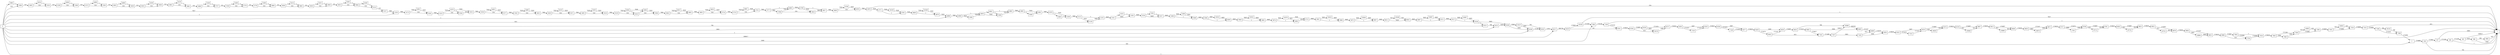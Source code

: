 digraph {
	graph [rankdir=LR]
	node [shape=rectangle]
	2 -> 226 [label=274668]
	226 -> 227 [label=273903]
	226 -> 1 [label=765]
	227 -> 1 [label=2663]
	227 -> 265 [label=271240]
	265 -> 1 [label=1]
	265 -> 292 [label=271239]
	292 -> 1 [label=268817]
	292 -> 298 [label=2422]
	298 -> 1 [label=1840]
	298 -> 1982 [label=582]
	1982 -> 1 [label=582]
	2464 -> 2485 [label=325]
	2485 -> 2535 [label=324]
	2485 -> 4014 [label=1]
	2535 -> 2539 [label=325]
	2539 -> 2566 [label=324]
	2539 -> 4040 [label=1]
	2566 -> 2572 [label=325]
	2572 -> 2593 [label=324]
	2572 -> 4060 [label=1]
	2593 -> 2605 [label=325]
	2605 -> 2626 [label=324]
	2605 -> 4080 [label=1]
	2626 -> 2635 [label=325]
	2635 -> 2656 [label=324]
	2635 -> 4100 [label=1]
	2656 -> 2661 [label=325]
	2661 -> 2682 [label=324]
	2661 -> 4120 [label=1]
	2682 -> 2698 [label=325]
	2698 -> 2727 [label=324]
	2698 -> 4148 [label=1]
	2727 -> 2749 [label=325]
	2749 -> 2770 [label=324]
	2749 -> 4168 [label=1]
	2770 -> 2779 [label=325]
	2779 -> 2800 [label=324]
	2779 -> 4188 [label=1]
	2800 -> 2836 [label=325]
	2836 -> 2863 [label=324]
	2836 -> 4214 [label=1]
	2863 -> 2920 [label=325]
	2920 -> 2959 [label=324]
	2920 -> 4252 [label=1]
	2959 -> 3032 [label=325]
	3032 -> 3064 [label=324]
	3032 -> 4283 [label=1]
	3064 -> 3122 [label=324]
	3064 -> 4340 [label=1]
	3122 -> 3137 [label=325]
	3137 -> 3156 [label=7982]
	3156 -> 3173 [label=7983]
	3173 -> 3195 [label=324]
	3173 -> 4361 [label=7659]
	3195 -> 3223 [label=7983]
	3223 -> 3244 [label=324]
	3223 -> 4370 [label=7659]
	3244 -> 3253 [label=325]
	3253 -> 3256 [label=7983]
	3256 -> 3277 [label=324]
	3256 -> 4401 [label=7659]
	3277 -> 3342 [label=7983]
	3342 -> 3432 [label=324]
	3342 -> 4490 [label=7659]
	3432 -> 3450 [label=7983]
	3450 -> 3471 [label=324]
	3450 -> 4510 [label=7659]
	3471 -> 3495 [label=7983]
	3495 -> 3516 [label=324]
	3495 -> 4530 [label=7659]
	3516 -> 3519 [label=7983]
	3519 -> 3555 [label=324]
	3519 -> 4564 [label=7659]
	3555 -> 3584 [label=324]
	3555 -> 4584 [label=1]
	3584 -> 3642 [label=7983]
	3642 -> 3663 [label=324]
	3642 -> 4613 [label=7659]
	3663 -> 3693 [label=7983]
	3693 -> 3714 [label=324]
	3693 -> 4633 [label=7659]
	3714 -> 3723 [label=7983]
	3723 -> 3752 [label=324]
	3723 -> 4661 [label=7659]
	3752 -> 3777 [label=7983]
	3777 -> 3786 [label=7982]
	3777 -> 4682 [label=1]
	3786 -> 3818 [label=324]
	3786 -> 4682 [label=7658]
	3818 -> 3837 [label=7982]
	3837 -> 3849 [label=7983]
	3849 -> 3876 [label=324]
	3849 -> 4746 [label=7659]
	3876 -> 3879 [label=7983]
	3879 -> 1 [label=324]
	3879 -> 4771 [label=7659]
	3965 -> 2464 [label=1]
	4014 -> 2535 [label=1]
	4040 -> 2566 [label=1]
	4060 -> 2593 [label=1]
	4080 -> 2626 [label=1]
	4100 -> 2656 [label=1]
	4120 -> 2682 [label=1]
	4148 -> 2727 [label=1]
	4168 -> 2770 [label=1]
	4188 -> 2800 [label=1]
	4214 -> 2863 [label=1]
	4252 -> 2959 [label=1]
	4283 -> 3064 [label=1]
	4340 -> 3122 [label=1]
	4361 -> 3195 [label=7659]
	4370 -> 3244 [label=1]
	4370 -> 3253 [label=7658]
	4401 -> 3277 [label=7659]
	4490 -> 3432 [label=7659]
	4510 -> 3471 [label=7659]
	4530 -> 3516 [label=7659]
	4564 -> 3555 [label=1]
	4564 -> 4584 [label=7658]
	4584 -> 3584 [label=7659]
	4613 -> 3663 [label=7659]
	4633 -> 3714 [label=7659]
	4661 -> 3752 [label=7659]
	4682 -> 4700 [label=7659]
	4700 -> 3837 [label=1]
	4700 -> 3818 [label=7658]
	4746 -> 3876 [label=7659]
	4771 -> 4792 [label=1]
	4771 -> 10229 [label=7658]
	4792 -> 4849 [label=7659]
	4849 -> 4870 [label=1]
	4849 -> 10249 [label=7658]
	4870 -> 4896 [label=7659]
	4896 -> 4908 [label=7660]
	4908 -> 4929 [label=1]
	4908 -> 5360 [label=7659]
	4929 -> 4941 [label=2]
	4929 -> 5369 [label=7658]
	4941 -> 4962 [label=1]
	4941 -> 5369 [label=1]
	4962 -> 4992 [label=7660]
	4992 -> 5061 [label=7659]
	4992 -> 5448 [label=1]
	5061 -> 5070 [label=7660]
	5070 -> 5106 [label=7659]
	5070 -> 5483 [label=1]
	5106 -> 5112 [label=7660]
	5112 -> 5128 [label=7659]
	5112 -> 5133 [label=1]
	5128 -> 5133 [label=8482]
	5133 -> 5141 [label=8483]
	5141 -> 5162 [label=8482]
	5141 -> 5523 [label=1]
	5162 -> 5234 [label=8483]
	5234 -> 5257 [label=8482]
	5234 -> 5545 [label=1]
	5257 -> 5308 [label=8483]
	5308 -> 5309 [label=8482]
	5308 -> 5566 [label=1]
	5309 -> 1 [label=1]
	5309 -> 5566 [label=8481]
	5360 -> 4929 [label=7659]
	5369 -> 4962 [label=7659]
	5448 -> 5061 [label=1]
	5483 -> 5106 [label=1]
	5523 -> 5162 [label=1]
	5545 -> 5257 [label=1]
	5566 -> 5584 [label=8482]
	5584 -> 5629 [label=1]
	5584 -> 10332 [label=8481]
	5629 -> 5644 [label=8482]
	5644 -> 5665 [label=1]
	5644 -> 10352 [label=8481]
	5665 -> 5674 [label=8482]
	5674 -> 5695 [label=1]
	5674 -> 10370 [label=8481]
	5695 -> 5713 [label=824]
	5713 -> 5947 [label=8482]
	5947 -> 5968 [label=1]
	5947 -> 10410 [label=8481]
	5968 -> 5972 [label=8482]
	5972 -> 6007 [label=1]
	5972 -> 10444 [label=8481]
	6007 -> 6011 [label=8482]
	6011 -> 6032 [label=7659]
	6011 -> 10548 [label=823]
	6032 -> 6097 [label=8482]
	6097 -> 6121 [label=1]
	6097 -> 10467 [label=8481]
	6121 -> 6127 [label=8482]
	6127 -> 6148 [label=1]
	6127 -> 10487 [label=8481]
	6148 -> 6151 [label=1]
	6148 -> 6169 [label=8481]
	6151 -> 6152 [label=766]
	6152 -> 6169 [label=3429]
	6169 -> 6190 [label=2664]
	6169 -> 10137 [label=9246]
	6190 -> 6192 [label=11146]
	6192 -> 6217 [label=11911]
	6217 -> 6220 [label=280728]
	6220 -> 10526 [label=279961]
	6220 -> 6241 [label=767]
	6241 -> 6244 [label=274910]
	6244 -> 6250 [label=274087]
	6244 -> 10570 [label=823]
	6250 -> 6271 [label=271424]
	6250 -> 10570 [label=2663]
	6271 -> 6295 [label=274910]
	6295 -> 6316 [label=3487]
	6295 -> 7120 [label=271423]
	6316 -> 6356 [label=274910]
	6356 -> 6377 [label=3487]
	6356 -> 7140 [label=271423]
	6377 -> 6429 [label=274910]
	6429 -> 6442 [label=273070]
	6429 -> 6450 [label=1840]
	6442 -> 6450 [label=272247]
	6442 -> 7161 [label=823]
	6450 -> 6454 [label=274087]
	6454 -> 6462 [label=273321]
	6454 -> 10088 [label=766]
	6462 -> 7161 [label=270657]
	6462 -> 6483 [label=2664]
	6483 -> 6490 [label=272247]
	6490 -> 6505 [label=273070]
	6505 -> 6532 [label=274910]
	6532 -> 6553 [label=3487]
	6532 -> 7222 [label=271423]
	6553 -> 6574 [label=274087]
	6553 -> 10620 [label=823]
	6574 -> 6578 [label=274910]
	6578 -> 6607 [label=274087]
	6578 -> 10648 [label=823]
	6607 -> 6613 [label=274910]
	6613 -> 6646 [label=274087]
	6613 -> 10680 [label=823]
	6646 -> 6650 [label=274910]
	6650 -> 6671 [label=272247]
	6650 -> 10874 [label=2663]
	6671 -> 6727 [label=274910]
	6727 -> 6748 [label=273070]
	6727 -> 7242 [label=1840]
	6748 -> 6781 [label=274087]
	6748 -> 10712 [label=823]
	6781 -> 6832 [label=274910]
	6832 -> 6853 [label=274087]
	6832 -> 10732 [label=823]
	6853 -> 6855 [label=274910]
	6855 -> 6876 [label=274087]
	6855 -> 10752 [label=823]
	6876 -> 6904 [label=274910]
	6904 -> 6925 [label=272247]
	6904 -> 10894 [label=2663]
	6925 -> 6988 [label=274910]
	6988 -> 7003 [label=274087]
	6988 -> 7254 [label=823]
	7003 -> 7024 [label=1]
	7003 -> 7254 [label=274086]
	7024 -> 7063 [label=274910]
	7063 -> 7082 [label=2664]
	7063 -> 7264 [label=272246]
	7082 -> 1 [label=1]
	7082 -> 7264 [label=2663]
	7083 -> 7100 [label=274144]
	7100 -> 6241 [label=274143]
	7100 -> 1 [label=1]
	7120 -> 6316 [label=271423]
	7140 -> 6377 [label=271423]
	7161 -> 7167 [label=271480]
	7167 -> 7182 [label=2663]
	7167 -> 10088 [label=268817]
	7182 -> 6505 [label=1840]
	7182 -> 6490 [label=823]
	7222 -> 6553 [label=271423]
	7242 -> 6748 [label=1840]
	7254 -> 7024 [label=274909]
	7264 -> 7290 [label=274086]
	7264 -> 10803 [label=823]
	7290 -> 7291 [label=274909]
	7291 -> 7324 [label=274086]
	7291 -> 10835 [label=823]
	7324 -> 7525 [label=274909]
	7525 -> 1 [label=823]
	7525 -> 7548 [label=274086]
	7548 -> 7569 [label=273320]
	7548 -> 10135 [label=766]
	7569 -> 2 [label=274086]
	10088 -> 6483 [label=269583]
	10135 -> 7569 [label=766]
	10137 -> 6192 [label=765]
	10137 -> 6190 [label=8481]
	10229 -> 4792 [label=7658]
	10249 -> 4870 [label=7658]
	10332 -> 5629 [label=8481]
	10352 -> 5665 [label=8481]
	10370 -> 5713 [label=7658]
	10370 -> 5695 [label=823]
	10410 -> 5968 [label=8481]
	10444 -> 6007 [label=8481]
	10467 -> 6121 [label=8481]
	10487 -> 6148 [label=8481]
	10526 -> 1 [label=7657]
	10526 -> 7083 [label=272304]
	10548 -> 6032 [label=823]
	10570 -> 6271 [label=3486]
	10620 -> 6574 [label=823]
	10648 -> 6607 [label=823]
	10680 -> 6646 [label=823]
	10712 -> 6781 [label=823]
	10732 -> 6853 [label=823]
	10752 -> 6876 [label=823]
	10803 -> 7290 [label=823]
	10835 -> 7324 [label=823]
	10874 -> 6671 [label=2663]
	10894 -> 6925 [label=2663]
	0 -> 2 [label=582]
	0 -> 7083 [label=1840]
	0 -> 6190 [label=1]
	0 -> 6151 [label=765]
	0 -> 3137 [label=7657]
	0 -> 5128 [label=823]
	0 -> 3156 [label=1]
	0 -> 6217 [label=268817]
	0 -> 6152 [label=2663]
	0 -> 2464 [label=324]
	0 -> 3965 [label=1]
	0 -> 4896 [label=1]
	0 -> 1 [label=1]
}
